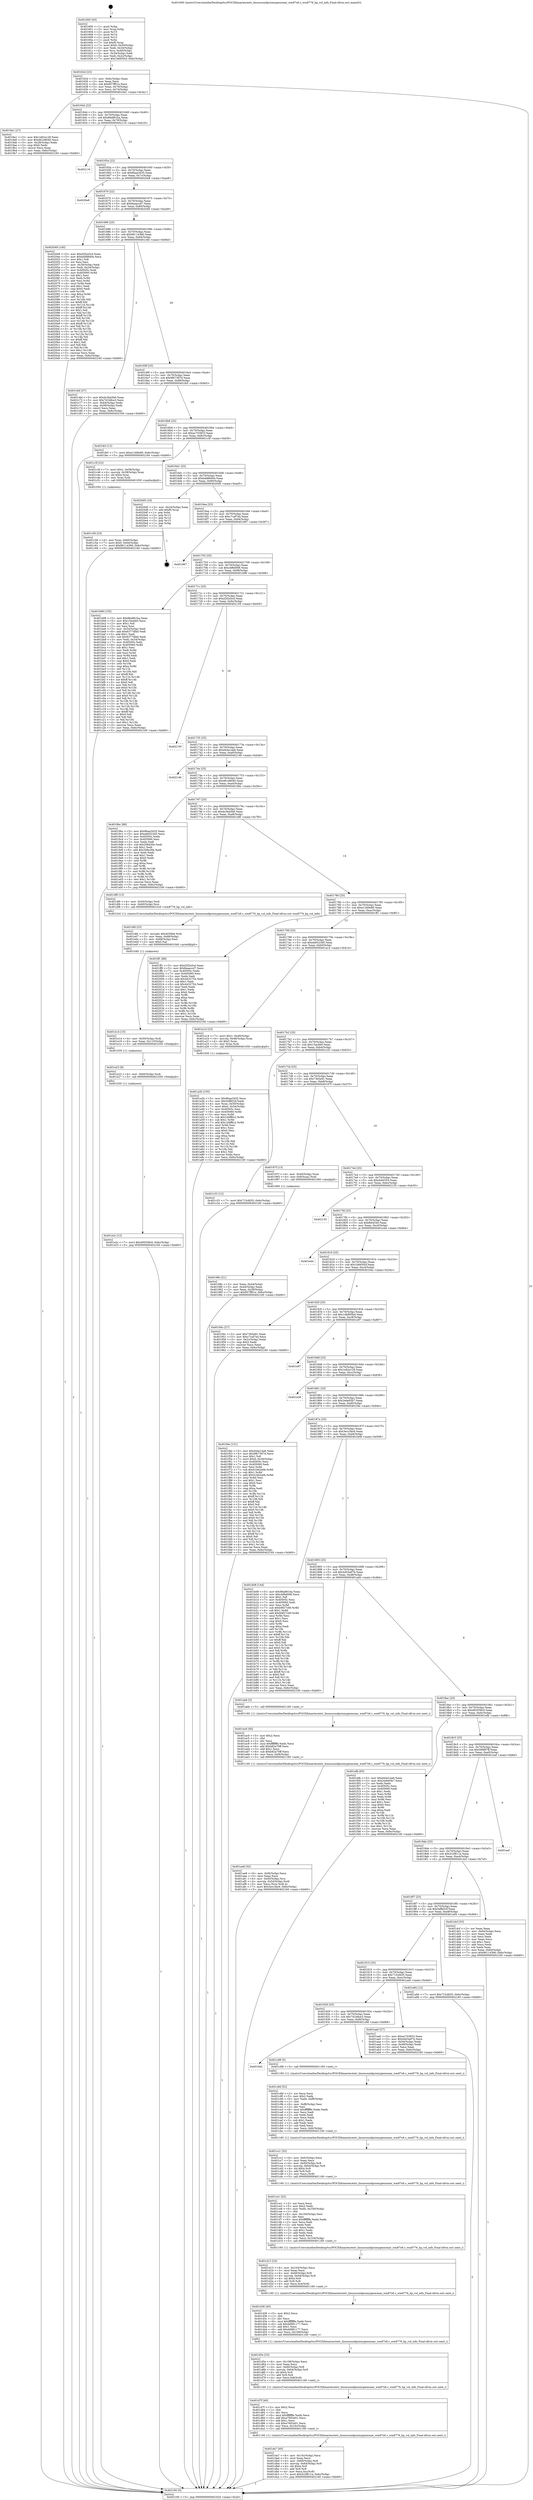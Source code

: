 digraph "0x401600" {
  label = "0x401600 (/mnt/c/Users/mathe/Desktop/tcc/POCII/binaries/extr_linuxsoundpcioxygenxonar_wm87x6.c_wm8776_hp_vol_info_Final-ollvm.out::main(0))"
  labelloc = "t"
  node[shape=record]

  Entry [label="",width=0.3,height=0.3,shape=circle,fillcolor=black,style=filled]
  "0x40162d" [label="{
     0x40162d [23]\l
     | [instrs]\l
     &nbsp;&nbsp;0x40162d \<+3\>: mov -0x6c(%rbp),%eax\l
     &nbsp;&nbsp;0x401630 \<+2\>: mov %eax,%ecx\l
     &nbsp;&nbsp;0x401632 \<+6\>: sub $0x857ff01e,%ecx\l
     &nbsp;&nbsp;0x401638 \<+3\>: mov %eax,-0x70(%rbp)\l
     &nbsp;&nbsp;0x40163b \<+3\>: mov %ecx,-0x74(%rbp)\l
     &nbsp;&nbsp;0x40163e \<+6\>: je 00000000004019a1 \<main+0x3a1\>\l
  }"]
  "0x4019a1" [label="{
     0x4019a1 [27]\l
     | [instrs]\l
     &nbsp;&nbsp;0x4019a1 \<+5\>: mov $0x1e82a128,%eax\l
     &nbsp;&nbsp;0x4019a6 \<+5\>: mov $0xd61e8040,%ecx\l
     &nbsp;&nbsp;0x4019ab \<+3\>: mov -0x28(%rbp),%edx\l
     &nbsp;&nbsp;0x4019ae \<+3\>: cmp $0x0,%edx\l
     &nbsp;&nbsp;0x4019b1 \<+3\>: cmove %ecx,%eax\l
     &nbsp;&nbsp;0x4019b4 \<+3\>: mov %eax,-0x6c(%rbp)\l
     &nbsp;&nbsp;0x4019b7 \<+5\>: jmp 0000000000402160 \<main+0xb60\>\l
  }"]
  "0x401644" [label="{
     0x401644 [22]\l
     | [instrs]\l
     &nbsp;&nbsp;0x401644 \<+5\>: jmp 0000000000401649 \<main+0x49\>\l
     &nbsp;&nbsp;0x401649 \<+3\>: mov -0x70(%rbp),%eax\l
     &nbsp;&nbsp;0x40164c \<+5\>: sub $0x86a861ba,%eax\l
     &nbsp;&nbsp;0x401651 \<+3\>: mov %eax,-0x78(%rbp)\l
     &nbsp;&nbsp;0x401654 \<+6\>: je 0000000000402116 \<main+0xb16\>\l
  }"]
  Exit [label="",width=0.3,height=0.3,shape=circle,fillcolor=black,style=filled,peripheries=2]
  "0x402116" [label="{
     0x402116\l
  }", style=dashed]
  "0x40165a" [label="{
     0x40165a [22]\l
     | [instrs]\l
     &nbsp;&nbsp;0x40165a \<+5\>: jmp 000000000040165f \<main+0x5f\>\l
     &nbsp;&nbsp;0x40165f \<+3\>: mov -0x70(%rbp),%eax\l
     &nbsp;&nbsp;0x401662 \<+5\>: sub $0x8baa3435,%eax\l
     &nbsp;&nbsp;0x401667 \<+3\>: mov %eax,-0x7c(%rbp)\l
     &nbsp;&nbsp;0x40166a \<+6\>: je 00000000004020e8 \<main+0xae8\>\l
  }"]
  "0x401e2c" [label="{
     0x401e2c [12]\l
     | [instrs]\l
     &nbsp;&nbsp;0x401e2c \<+7\>: movl $0x495558c0,-0x6c(%rbp)\l
     &nbsp;&nbsp;0x401e33 \<+5\>: jmp 0000000000402160 \<main+0xb60\>\l
  }"]
  "0x4020e8" [label="{
     0x4020e8\l
  }", style=dashed]
  "0x401670" [label="{
     0x401670 [22]\l
     | [instrs]\l
     &nbsp;&nbsp;0x401670 \<+5\>: jmp 0000000000401675 \<main+0x75\>\l
     &nbsp;&nbsp;0x401675 \<+3\>: mov -0x70(%rbp),%eax\l
     &nbsp;&nbsp;0x401678 \<+5\>: sub $0x8eaaccd7,%eax\l
     &nbsp;&nbsp;0x40167d \<+3\>: mov %eax,-0x80(%rbp)\l
     &nbsp;&nbsp;0x401680 \<+6\>: je 0000000000402049 \<main+0xa49\>\l
  }"]
  "0x401e23" [label="{
     0x401e23 [9]\l
     | [instrs]\l
     &nbsp;&nbsp;0x401e23 \<+4\>: mov -0x60(%rbp),%rdi\l
     &nbsp;&nbsp;0x401e27 \<+5\>: call 0000000000401030 \<free@plt\>\l
     | [calls]\l
     &nbsp;&nbsp;0x401030 \{1\} (unknown)\l
  }"]
  "0x402049" [label="{
     0x402049 [140]\l
     | [instrs]\l
     &nbsp;&nbsp;0x402049 \<+5\>: mov $0xd2f2a5cd,%eax\l
     &nbsp;&nbsp;0x40204e \<+5\>: mov $0xbdd8840e,%ecx\l
     &nbsp;&nbsp;0x402053 \<+2\>: mov $0x1,%dl\l
     &nbsp;&nbsp;0x402055 \<+2\>: xor %esi,%esi\l
     &nbsp;&nbsp;0x402057 \<+3\>: mov -0x30(%rbp),%edi\l
     &nbsp;&nbsp;0x40205a \<+3\>: mov %edi,-0x24(%rbp)\l
     &nbsp;&nbsp;0x40205d \<+7\>: mov 0x40505c,%edi\l
     &nbsp;&nbsp;0x402064 \<+8\>: mov 0x405060,%r8d\l
     &nbsp;&nbsp;0x40206c \<+3\>: sub $0x1,%esi\l
     &nbsp;&nbsp;0x40206f \<+3\>: mov %edi,%r9d\l
     &nbsp;&nbsp;0x402072 \<+3\>: add %esi,%r9d\l
     &nbsp;&nbsp;0x402075 \<+4\>: imul %r9d,%edi\l
     &nbsp;&nbsp;0x402079 \<+3\>: and $0x1,%edi\l
     &nbsp;&nbsp;0x40207c \<+3\>: cmp $0x0,%edi\l
     &nbsp;&nbsp;0x40207f \<+4\>: sete %r10b\l
     &nbsp;&nbsp;0x402083 \<+4\>: cmp $0xa,%r8d\l
     &nbsp;&nbsp;0x402087 \<+4\>: setl %r11b\l
     &nbsp;&nbsp;0x40208b \<+3\>: mov %r10b,%bl\l
     &nbsp;&nbsp;0x40208e \<+3\>: xor $0xff,%bl\l
     &nbsp;&nbsp;0x402091 \<+3\>: mov %r11b,%r14b\l
     &nbsp;&nbsp;0x402094 \<+4\>: xor $0xff,%r14b\l
     &nbsp;&nbsp;0x402098 \<+3\>: xor $0x1,%dl\l
     &nbsp;&nbsp;0x40209b \<+3\>: mov %bl,%r15b\l
     &nbsp;&nbsp;0x40209e \<+4\>: and $0xff,%r15b\l
     &nbsp;&nbsp;0x4020a2 \<+3\>: and %dl,%r10b\l
     &nbsp;&nbsp;0x4020a5 \<+3\>: mov %r14b,%r12b\l
     &nbsp;&nbsp;0x4020a8 \<+4\>: and $0xff,%r12b\l
     &nbsp;&nbsp;0x4020ac \<+3\>: and %dl,%r11b\l
     &nbsp;&nbsp;0x4020af \<+3\>: or %r10b,%r15b\l
     &nbsp;&nbsp;0x4020b2 \<+3\>: or %r11b,%r12b\l
     &nbsp;&nbsp;0x4020b5 \<+3\>: xor %r12b,%r15b\l
     &nbsp;&nbsp;0x4020b8 \<+3\>: or %r14b,%bl\l
     &nbsp;&nbsp;0x4020bb \<+3\>: xor $0xff,%bl\l
     &nbsp;&nbsp;0x4020be \<+3\>: or $0x1,%dl\l
     &nbsp;&nbsp;0x4020c1 \<+2\>: and %dl,%bl\l
     &nbsp;&nbsp;0x4020c3 \<+3\>: or %bl,%r15b\l
     &nbsp;&nbsp;0x4020c6 \<+4\>: test $0x1,%r15b\l
     &nbsp;&nbsp;0x4020ca \<+3\>: cmovne %ecx,%eax\l
     &nbsp;&nbsp;0x4020cd \<+3\>: mov %eax,-0x6c(%rbp)\l
     &nbsp;&nbsp;0x4020d0 \<+5\>: jmp 0000000000402160 \<main+0xb60\>\l
  }"]
  "0x401686" [label="{
     0x401686 [25]\l
     | [instrs]\l
     &nbsp;&nbsp;0x401686 \<+5\>: jmp 000000000040168b \<main+0x8b\>\l
     &nbsp;&nbsp;0x40168b \<+3\>: mov -0x70(%rbp),%eax\l
     &nbsp;&nbsp;0x40168e \<+5\>: sub $0x96114366,%eax\l
     &nbsp;&nbsp;0x401693 \<+6\>: mov %eax,-0x84(%rbp)\l
     &nbsp;&nbsp;0x401699 \<+6\>: je 0000000000401c6d \<main+0x66d\>\l
  }"]
  "0x401e14" [label="{
     0x401e14 [15]\l
     | [instrs]\l
     &nbsp;&nbsp;0x401e14 \<+4\>: mov -0x50(%rbp),%rdi\l
     &nbsp;&nbsp;0x401e18 \<+6\>: mov %eax,-0x110(%rbp)\l
     &nbsp;&nbsp;0x401e1e \<+5\>: call 0000000000401030 \<free@plt\>\l
     | [calls]\l
     &nbsp;&nbsp;0x401030 \{1\} (unknown)\l
  }"]
  "0x401c6d" [label="{
     0x401c6d [27]\l
     | [instrs]\l
     &nbsp;&nbsp;0x401c6d \<+5\>: mov $0xdc3ba5b6,%eax\l
     &nbsp;&nbsp;0x401c72 \<+5\>: mov $0x7d1b8ce3,%ecx\l
     &nbsp;&nbsp;0x401c77 \<+3\>: mov -0x64(%rbp),%edx\l
     &nbsp;&nbsp;0x401c7a \<+3\>: cmp -0x58(%rbp),%edx\l
     &nbsp;&nbsp;0x401c7d \<+3\>: cmovl %ecx,%eax\l
     &nbsp;&nbsp;0x401c80 \<+3\>: mov %eax,-0x6c(%rbp)\l
     &nbsp;&nbsp;0x401c83 \<+5\>: jmp 0000000000402160 \<main+0xb60\>\l
  }"]
  "0x40169f" [label="{
     0x40169f [25]\l
     | [instrs]\l
     &nbsp;&nbsp;0x40169f \<+5\>: jmp 00000000004016a4 \<main+0xa4\>\l
     &nbsp;&nbsp;0x4016a4 \<+3\>: mov -0x70(%rbp),%eax\l
     &nbsp;&nbsp;0x4016a7 \<+5\>: sub $0x9fb7387d,%eax\l
     &nbsp;&nbsp;0x4016ac \<+6\>: mov %eax,-0x88(%rbp)\l
     &nbsp;&nbsp;0x4016b2 \<+6\>: je 0000000000401fe5 \<main+0x9e5\>\l
  }"]
  "0x401dfd" [label="{
     0x401dfd [23]\l
     | [instrs]\l
     &nbsp;&nbsp;0x401dfd \<+10\>: movabs $0x4030b6,%rdi\l
     &nbsp;&nbsp;0x401e07 \<+3\>: mov %eax,-0x68(%rbp)\l
     &nbsp;&nbsp;0x401e0a \<+3\>: mov -0x68(%rbp),%esi\l
     &nbsp;&nbsp;0x401e0d \<+2\>: mov $0x0,%al\l
     &nbsp;&nbsp;0x401e0f \<+5\>: call 0000000000401040 \<printf@plt\>\l
     | [calls]\l
     &nbsp;&nbsp;0x401040 \{1\} (unknown)\l
  }"]
  "0x401fe5" [label="{
     0x401fe5 [12]\l
     | [instrs]\l
     &nbsp;&nbsp;0x401fe5 \<+7\>: movl $0xe1269e80,-0x6c(%rbp)\l
     &nbsp;&nbsp;0x401fec \<+5\>: jmp 0000000000402160 \<main+0xb60\>\l
  }"]
  "0x4016b8" [label="{
     0x4016b8 [25]\l
     | [instrs]\l
     &nbsp;&nbsp;0x4016b8 \<+5\>: jmp 00000000004016bd \<main+0xbd\>\l
     &nbsp;&nbsp;0x4016bd \<+3\>: mov -0x70(%rbp),%eax\l
     &nbsp;&nbsp;0x4016c0 \<+5\>: sub $0xac703833,%eax\l
     &nbsp;&nbsp;0x4016c5 \<+6\>: mov %eax,-0x8c(%rbp)\l
     &nbsp;&nbsp;0x4016cb \<+6\>: je 0000000000401c3f \<main+0x63f\>\l
  }"]
  "0x401da7" [label="{
     0x401da7 [40]\l
     | [instrs]\l
     &nbsp;&nbsp;0x401da7 \<+6\>: mov -0x10c(%rbp),%ecx\l
     &nbsp;&nbsp;0x401dad \<+3\>: imul %eax,%ecx\l
     &nbsp;&nbsp;0x401db0 \<+4\>: mov -0x60(%rbp),%r8\l
     &nbsp;&nbsp;0x401db4 \<+4\>: movslq -0x64(%rbp),%r9\l
     &nbsp;&nbsp;0x401db8 \<+4\>: shl $0x4,%r9\l
     &nbsp;&nbsp;0x401dbc \<+3\>: add %r9,%r8\l
     &nbsp;&nbsp;0x401dbf \<+4\>: mov %ecx,0xc(%r8)\l
     &nbsp;&nbsp;0x401dc3 \<+7\>: movl $0x5c2f811a,-0x6c(%rbp)\l
     &nbsp;&nbsp;0x401dca \<+5\>: jmp 0000000000402160 \<main+0xb60\>\l
  }"]
  "0x401c3f" [label="{
     0x401c3f [23]\l
     | [instrs]\l
     &nbsp;&nbsp;0x401c3f \<+7\>: movl $0x1,-0x58(%rbp)\l
     &nbsp;&nbsp;0x401c46 \<+4\>: movslq -0x58(%rbp),%rax\l
     &nbsp;&nbsp;0x401c4a \<+4\>: shl $0x4,%rax\l
     &nbsp;&nbsp;0x401c4e \<+3\>: mov %rax,%rdi\l
     &nbsp;&nbsp;0x401c51 \<+5\>: call 0000000000401050 \<malloc@plt\>\l
     | [calls]\l
     &nbsp;&nbsp;0x401050 \{1\} (unknown)\l
  }"]
  "0x4016d1" [label="{
     0x4016d1 [25]\l
     | [instrs]\l
     &nbsp;&nbsp;0x4016d1 \<+5\>: jmp 00000000004016d6 \<main+0xd6\>\l
     &nbsp;&nbsp;0x4016d6 \<+3\>: mov -0x70(%rbp),%eax\l
     &nbsp;&nbsp;0x4016d9 \<+5\>: sub $0xbdd8840e,%eax\l
     &nbsp;&nbsp;0x4016de \<+6\>: mov %eax,-0x90(%rbp)\l
     &nbsp;&nbsp;0x4016e4 \<+6\>: je 00000000004020d5 \<main+0xad5\>\l
  }"]
  "0x401d7f" [label="{
     0x401d7f [40]\l
     | [instrs]\l
     &nbsp;&nbsp;0x401d7f \<+5\>: mov $0x2,%ecx\l
     &nbsp;&nbsp;0x401d84 \<+1\>: cltd\l
     &nbsp;&nbsp;0x401d85 \<+2\>: idiv %ecx\l
     &nbsp;&nbsp;0x401d87 \<+6\>: imul $0xfffffffe,%edx,%ecx\l
     &nbsp;&nbsp;0x401d8d \<+6\>: add $0xe7602e01,%ecx\l
     &nbsp;&nbsp;0x401d93 \<+3\>: add $0x1,%ecx\l
     &nbsp;&nbsp;0x401d96 \<+6\>: sub $0xe7602e01,%ecx\l
     &nbsp;&nbsp;0x401d9c \<+6\>: mov %ecx,-0x10c(%rbp)\l
     &nbsp;&nbsp;0x401da2 \<+5\>: call 0000000000401160 \<next_i\>\l
     | [calls]\l
     &nbsp;&nbsp;0x401160 \{1\} (/mnt/c/Users/mathe/Desktop/tcc/POCII/binaries/extr_linuxsoundpcioxygenxonar_wm87x6.c_wm8776_hp_vol_info_Final-ollvm.out::next_i)\l
  }"]
  "0x4020d5" [label="{
     0x4020d5 [19]\l
     | [instrs]\l
     &nbsp;&nbsp;0x4020d5 \<+3\>: mov -0x24(%rbp),%eax\l
     &nbsp;&nbsp;0x4020d8 \<+7\>: add $0xf0,%rsp\l
     &nbsp;&nbsp;0x4020df \<+1\>: pop %rbx\l
     &nbsp;&nbsp;0x4020e0 \<+2\>: pop %r12\l
     &nbsp;&nbsp;0x4020e2 \<+2\>: pop %r14\l
     &nbsp;&nbsp;0x4020e4 \<+2\>: pop %r15\l
     &nbsp;&nbsp;0x4020e6 \<+1\>: pop %rbp\l
     &nbsp;&nbsp;0x4020e7 \<+1\>: ret\l
  }"]
  "0x4016ea" [label="{
     0x4016ea [25]\l
     | [instrs]\l
     &nbsp;&nbsp;0x4016ea \<+5\>: jmp 00000000004016ef \<main+0xef\>\l
     &nbsp;&nbsp;0x4016ef \<+3\>: mov -0x70(%rbp),%eax\l
     &nbsp;&nbsp;0x4016f2 \<+5\>: sub $0xc7caf7a4,%eax\l
     &nbsp;&nbsp;0x4016f7 \<+6\>: mov %eax,-0x94(%rbp)\l
     &nbsp;&nbsp;0x4016fd \<+6\>: je 0000000000401967 \<main+0x367\>\l
  }"]
  "0x401d5e" [label="{
     0x401d5e [33]\l
     | [instrs]\l
     &nbsp;&nbsp;0x401d5e \<+6\>: mov -0x108(%rbp),%ecx\l
     &nbsp;&nbsp;0x401d64 \<+3\>: imul %eax,%ecx\l
     &nbsp;&nbsp;0x401d67 \<+4\>: mov -0x60(%rbp),%r8\l
     &nbsp;&nbsp;0x401d6b \<+4\>: movslq -0x64(%rbp),%r9\l
     &nbsp;&nbsp;0x401d6f \<+4\>: shl $0x4,%r9\l
     &nbsp;&nbsp;0x401d73 \<+3\>: add %r9,%r8\l
     &nbsp;&nbsp;0x401d76 \<+4\>: mov %ecx,0x8(%r8)\l
     &nbsp;&nbsp;0x401d7a \<+5\>: call 0000000000401160 \<next_i\>\l
     | [calls]\l
     &nbsp;&nbsp;0x401160 \{1\} (/mnt/c/Users/mathe/Desktop/tcc/POCII/binaries/extr_linuxsoundpcioxygenxonar_wm87x6.c_wm8776_hp_vol_info_Final-ollvm.out::next_i)\l
  }"]
  "0x401967" [label="{
     0x401967\l
  }", style=dashed]
  "0x401703" [label="{
     0x401703 [25]\l
     | [instrs]\l
     &nbsp;&nbsp;0x401703 \<+5\>: jmp 0000000000401708 \<main+0x108\>\l
     &nbsp;&nbsp;0x401708 \<+3\>: mov -0x70(%rbp),%eax\l
     &nbsp;&nbsp;0x40170b \<+5\>: sub $0xcbf6d008,%eax\l
     &nbsp;&nbsp;0x401710 \<+6\>: mov %eax,-0x98(%rbp)\l
     &nbsp;&nbsp;0x401716 \<+6\>: je 0000000000401b98 \<main+0x598\>\l
  }"]
  "0x401d36" [label="{
     0x401d36 [40]\l
     | [instrs]\l
     &nbsp;&nbsp;0x401d36 \<+5\>: mov $0x2,%ecx\l
     &nbsp;&nbsp;0x401d3b \<+1\>: cltd\l
     &nbsp;&nbsp;0x401d3c \<+2\>: idiv %ecx\l
     &nbsp;&nbsp;0x401d3e \<+6\>: imul $0xfffffffe,%edx,%ecx\l
     &nbsp;&nbsp;0x401d44 \<+6\>: sub $0xdd981177,%ecx\l
     &nbsp;&nbsp;0x401d4a \<+3\>: add $0x1,%ecx\l
     &nbsp;&nbsp;0x401d4d \<+6\>: add $0xdd981177,%ecx\l
     &nbsp;&nbsp;0x401d53 \<+6\>: mov %ecx,-0x108(%rbp)\l
     &nbsp;&nbsp;0x401d59 \<+5\>: call 0000000000401160 \<next_i\>\l
     | [calls]\l
     &nbsp;&nbsp;0x401160 \{1\} (/mnt/c/Users/mathe/Desktop/tcc/POCII/binaries/extr_linuxsoundpcioxygenxonar_wm87x6.c_wm8776_hp_vol_info_Final-ollvm.out::next_i)\l
  }"]
  "0x401b98" [label="{
     0x401b98 [155]\l
     | [instrs]\l
     &nbsp;&nbsp;0x401b98 \<+5\>: mov $0x86a861ba,%eax\l
     &nbsp;&nbsp;0x401b9d \<+5\>: mov $0x15acbb0,%ecx\l
     &nbsp;&nbsp;0x401ba2 \<+2\>: mov $0x1,%dl\l
     &nbsp;&nbsp;0x401ba4 \<+2\>: xor %esi,%esi\l
     &nbsp;&nbsp;0x401ba6 \<+3\>: mov -0x54(%rbp),%edi\l
     &nbsp;&nbsp;0x401ba9 \<+6\>: add $0x6377dfa0,%edi\l
     &nbsp;&nbsp;0x401baf \<+3\>: add $0x1,%edi\l
     &nbsp;&nbsp;0x401bb2 \<+6\>: sub $0x6377dfa0,%edi\l
     &nbsp;&nbsp;0x401bb8 \<+3\>: mov %edi,-0x54(%rbp)\l
     &nbsp;&nbsp;0x401bbb \<+7\>: mov 0x40505c,%edi\l
     &nbsp;&nbsp;0x401bc2 \<+8\>: mov 0x405060,%r8d\l
     &nbsp;&nbsp;0x401bca \<+3\>: sub $0x1,%esi\l
     &nbsp;&nbsp;0x401bcd \<+3\>: mov %edi,%r9d\l
     &nbsp;&nbsp;0x401bd0 \<+3\>: add %esi,%r9d\l
     &nbsp;&nbsp;0x401bd3 \<+4\>: imul %r9d,%edi\l
     &nbsp;&nbsp;0x401bd7 \<+3\>: and $0x1,%edi\l
     &nbsp;&nbsp;0x401bda \<+3\>: cmp $0x0,%edi\l
     &nbsp;&nbsp;0x401bdd \<+4\>: sete %r10b\l
     &nbsp;&nbsp;0x401be1 \<+4\>: cmp $0xa,%r8d\l
     &nbsp;&nbsp;0x401be5 \<+4\>: setl %r11b\l
     &nbsp;&nbsp;0x401be9 \<+3\>: mov %r10b,%bl\l
     &nbsp;&nbsp;0x401bec \<+3\>: xor $0xff,%bl\l
     &nbsp;&nbsp;0x401bef \<+3\>: mov %r11b,%r14b\l
     &nbsp;&nbsp;0x401bf2 \<+4\>: xor $0xff,%r14b\l
     &nbsp;&nbsp;0x401bf6 \<+3\>: xor $0x0,%dl\l
     &nbsp;&nbsp;0x401bf9 \<+3\>: mov %bl,%r15b\l
     &nbsp;&nbsp;0x401bfc \<+4\>: and $0x0,%r15b\l
     &nbsp;&nbsp;0x401c00 \<+3\>: and %dl,%r10b\l
     &nbsp;&nbsp;0x401c03 \<+3\>: mov %r14b,%r12b\l
     &nbsp;&nbsp;0x401c06 \<+4\>: and $0x0,%r12b\l
     &nbsp;&nbsp;0x401c0a \<+3\>: and %dl,%r11b\l
     &nbsp;&nbsp;0x401c0d \<+3\>: or %r10b,%r15b\l
     &nbsp;&nbsp;0x401c10 \<+3\>: or %r11b,%r12b\l
     &nbsp;&nbsp;0x401c13 \<+3\>: xor %r12b,%r15b\l
     &nbsp;&nbsp;0x401c16 \<+3\>: or %r14b,%bl\l
     &nbsp;&nbsp;0x401c19 \<+3\>: xor $0xff,%bl\l
     &nbsp;&nbsp;0x401c1c \<+3\>: or $0x0,%dl\l
     &nbsp;&nbsp;0x401c1f \<+2\>: and %dl,%bl\l
     &nbsp;&nbsp;0x401c21 \<+3\>: or %bl,%r15b\l
     &nbsp;&nbsp;0x401c24 \<+4\>: test $0x1,%r15b\l
     &nbsp;&nbsp;0x401c28 \<+3\>: cmovne %ecx,%eax\l
     &nbsp;&nbsp;0x401c2b \<+3\>: mov %eax,-0x6c(%rbp)\l
     &nbsp;&nbsp;0x401c2e \<+5\>: jmp 0000000000402160 \<main+0xb60\>\l
  }"]
  "0x40171c" [label="{
     0x40171c [25]\l
     | [instrs]\l
     &nbsp;&nbsp;0x40171c \<+5\>: jmp 0000000000401721 \<main+0x121\>\l
     &nbsp;&nbsp;0x401721 \<+3\>: mov -0x70(%rbp),%eax\l
     &nbsp;&nbsp;0x401724 \<+5\>: sub $0xd2f2a5cd,%eax\l
     &nbsp;&nbsp;0x401729 \<+6\>: mov %eax,-0x9c(%rbp)\l
     &nbsp;&nbsp;0x40172f \<+6\>: je 0000000000402159 \<main+0xb59\>\l
  }"]
  "0x401d15" [label="{
     0x401d15 [33]\l
     | [instrs]\l
     &nbsp;&nbsp;0x401d15 \<+6\>: mov -0x104(%rbp),%ecx\l
     &nbsp;&nbsp;0x401d1b \<+3\>: imul %eax,%ecx\l
     &nbsp;&nbsp;0x401d1e \<+4\>: mov -0x60(%rbp),%r8\l
     &nbsp;&nbsp;0x401d22 \<+4\>: movslq -0x64(%rbp),%r9\l
     &nbsp;&nbsp;0x401d26 \<+4\>: shl $0x4,%r9\l
     &nbsp;&nbsp;0x401d2a \<+3\>: add %r9,%r8\l
     &nbsp;&nbsp;0x401d2d \<+4\>: mov %ecx,0x4(%r8)\l
     &nbsp;&nbsp;0x401d31 \<+5\>: call 0000000000401160 \<next_i\>\l
     | [calls]\l
     &nbsp;&nbsp;0x401160 \{1\} (/mnt/c/Users/mathe/Desktop/tcc/POCII/binaries/extr_linuxsoundpcioxygenxonar_wm87x6.c_wm8776_hp_vol_info_Final-ollvm.out::next_i)\l
  }"]
  "0x402159" [label="{
     0x402159\l
  }", style=dashed]
  "0x401735" [label="{
     0x401735 [25]\l
     | [instrs]\l
     &nbsp;&nbsp;0x401735 \<+5\>: jmp 000000000040173a \<main+0x13a\>\l
     &nbsp;&nbsp;0x40173a \<+3\>: mov -0x70(%rbp),%eax\l
     &nbsp;&nbsp;0x40173d \<+5\>: sub $0xd44a14a6,%eax\l
     &nbsp;&nbsp;0x401742 \<+6\>: mov %eax,-0xa0(%rbp)\l
     &nbsp;&nbsp;0x401748 \<+6\>: je 0000000000402146 \<main+0xb46\>\l
  }"]
  "0x401ce1" [label="{
     0x401ce1 [52]\l
     | [instrs]\l
     &nbsp;&nbsp;0x401ce1 \<+2\>: xor %ecx,%ecx\l
     &nbsp;&nbsp;0x401ce3 \<+5\>: mov $0x2,%edx\l
     &nbsp;&nbsp;0x401ce8 \<+6\>: mov %edx,-0x100(%rbp)\l
     &nbsp;&nbsp;0x401cee \<+1\>: cltd\l
     &nbsp;&nbsp;0x401cef \<+6\>: mov -0x100(%rbp),%esi\l
     &nbsp;&nbsp;0x401cf5 \<+2\>: idiv %esi\l
     &nbsp;&nbsp;0x401cf7 \<+6\>: imul $0xfffffffe,%edx,%edx\l
     &nbsp;&nbsp;0x401cfd \<+2\>: mov %ecx,%edi\l
     &nbsp;&nbsp;0x401cff \<+2\>: sub %edx,%edi\l
     &nbsp;&nbsp;0x401d01 \<+2\>: mov %ecx,%edx\l
     &nbsp;&nbsp;0x401d03 \<+3\>: sub $0x1,%edx\l
     &nbsp;&nbsp;0x401d06 \<+2\>: add %edx,%edi\l
     &nbsp;&nbsp;0x401d08 \<+2\>: sub %edi,%ecx\l
     &nbsp;&nbsp;0x401d0a \<+6\>: mov %ecx,-0x104(%rbp)\l
     &nbsp;&nbsp;0x401d10 \<+5\>: call 0000000000401160 \<next_i\>\l
     | [calls]\l
     &nbsp;&nbsp;0x401160 \{1\} (/mnt/c/Users/mathe/Desktop/tcc/POCII/binaries/extr_linuxsoundpcioxygenxonar_wm87x6.c_wm8776_hp_vol_info_Final-ollvm.out::next_i)\l
  }"]
  "0x402146" [label="{
     0x402146\l
  }", style=dashed]
  "0x40174e" [label="{
     0x40174e [25]\l
     | [instrs]\l
     &nbsp;&nbsp;0x40174e \<+5\>: jmp 0000000000401753 \<main+0x153\>\l
     &nbsp;&nbsp;0x401753 \<+3\>: mov -0x70(%rbp),%eax\l
     &nbsp;&nbsp;0x401756 \<+5\>: sub $0xd61e8040,%eax\l
     &nbsp;&nbsp;0x40175b \<+6\>: mov %eax,-0xa4(%rbp)\l
     &nbsp;&nbsp;0x401761 \<+6\>: je 00000000004019bc \<main+0x3bc\>\l
  }"]
  "0x401cc1" [label="{
     0x401cc1 [32]\l
     | [instrs]\l
     &nbsp;&nbsp;0x401cc1 \<+6\>: mov -0xfc(%rbp),%ecx\l
     &nbsp;&nbsp;0x401cc7 \<+3\>: imul %eax,%ecx\l
     &nbsp;&nbsp;0x401cca \<+4\>: mov -0x60(%rbp),%r8\l
     &nbsp;&nbsp;0x401cce \<+4\>: movslq -0x64(%rbp),%r9\l
     &nbsp;&nbsp;0x401cd2 \<+4\>: shl $0x4,%r9\l
     &nbsp;&nbsp;0x401cd6 \<+3\>: add %r9,%r8\l
     &nbsp;&nbsp;0x401cd9 \<+3\>: mov %ecx,(%r8)\l
     &nbsp;&nbsp;0x401cdc \<+5\>: call 0000000000401160 \<next_i\>\l
     | [calls]\l
     &nbsp;&nbsp;0x401160 \{1\} (/mnt/c/Users/mathe/Desktop/tcc/POCII/binaries/extr_linuxsoundpcioxygenxonar_wm87x6.c_wm8776_hp_vol_info_Final-ollvm.out::next_i)\l
  }"]
  "0x4019bc" [label="{
     0x4019bc [88]\l
     | [instrs]\l
     &nbsp;&nbsp;0x4019bc \<+5\>: mov $0x8baa3435,%eax\l
     &nbsp;&nbsp;0x4019c1 \<+5\>: mov $0xeb6523d5,%ecx\l
     &nbsp;&nbsp;0x4019c6 \<+7\>: mov 0x40505c,%edx\l
     &nbsp;&nbsp;0x4019cd \<+7\>: mov 0x405060,%esi\l
     &nbsp;&nbsp;0x4019d4 \<+2\>: mov %edx,%edi\l
     &nbsp;&nbsp;0x4019d6 \<+6\>: sub $0x208a30e,%edi\l
     &nbsp;&nbsp;0x4019dc \<+3\>: sub $0x1,%edi\l
     &nbsp;&nbsp;0x4019df \<+6\>: add $0x208a30e,%edi\l
     &nbsp;&nbsp;0x4019e5 \<+3\>: imul %edi,%edx\l
     &nbsp;&nbsp;0x4019e8 \<+3\>: and $0x1,%edx\l
     &nbsp;&nbsp;0x4019eb \<+3\>: cmp $0x0,%edx\l
     &nbsp;&nbsp;0x4019ee \<+4\>: sete %r8b\l
     &nbsp;&nbsp;0x4019f2 \<+3\>: cmp $0xa,%esi\l
     &nbsp;&nbsp;0x4019f5 \<+4\>: setl %r9b\l
     &nbsp;&nbsp;0x4019f9 \<+3\>: mov %r8b,%r10b\l
     &nbsp;&nbsp;0x4019fc \<+3\>: and %r9b,%r10b\l
     &nbsp;&nbsp;0x4019ff \<+3\>: xor %r9b,%r8b\l
     &nbsp;&nbsp;0x401a02 \<+3\>: or %r8b,%r10b\l
     &nbsp;&nbsp;0x401a05 \<+4\>: test $0x1,%r10b\l
     &nbsp;&nbsp;0x401a09 \<+3\>: cmovne %ecx,%eax\l
     &nbsp;&nbsp;0x401a0c \<+3\>: mov %eax,-0x6c(%rbp)\l
     &nbsp;&nbsp;0x401a0f \<+5\>: jmp 0000000000402160 \<main+0xb60\>\l
  }"]
  "0x401767" [label="{
     0x401767 [25]\l
     | [instrs]\l
     &nbsp;&nbsp;0x401767 \<+5\>: jmp 000000000040176c \<main+0x16c\>\l
     &nbsp;&nbsp;0x40176c \<+3\>: mov -0x70(%rbp),%eax\l
     &nbsp;&nbsp;0x40176f \<+5\>: sub $0xdc3ba5b6,%eax\l
     &nbsp;&nbsp;0x401774 \<+6\>: mov %eax,-0xa8(%rbp)\l
     &nbsp;&nbsp;0x40177a \<+6\>: je 0000000000401df0 \<main+0x7f0\>\l
  }"]
  "0x401c8d" [label="{
     0x401c8d [52]\l
     | [instrs]\l
     &nbsp;&nbsp;0x401c8d \<+2\>: xor %ecx,%ecx\l
     &nbsp;&nbsp;0x401c8f \<+5\>: mov $0x2,%edx\l
     &nbsp;&nbsp;0x401c94 \<+6\>: mov %edx,-0xf8(%rbp)\l
     &nbsp;&nbsp;0x401c9a \<+1\>: cltd\l
     &nbsp;&nbsp;0x401c9b \<+6\>: mov -0xf8(%rbp),%esi\l
     &nbsp;&nbsp;0x401ca1 \<+2\>: idiv %esi\l
     &nbsp;&nbsp;0x401ca3 \<+6\>: imul $0xfffffffe,%edx,%edx\l
     &nbsp;&nbsp;0x401ca9 \<+2\>: mov %ecx,%edi\l
     &nbsp;&nbsp;0x401cab \<+2\>: sub %edx,%edi\l
     &nbsp;&nbsp;0x401cad \<+2\>: mov %ecx,%edx\l
     &nbsp;&nbsp;0x401caf \<+3\>: sub $0x1,%edx\l
     &nbsp;&nbsp;0x401cb2 \<+2\>: add %edx,%edi\l
     &nbsp;&nbsp;0x401cb4 \<+2\>: sub %edi,%ecx\l
     &nbsp;&nbsp;0x401cb6 \<+6\>: mov %ecx,-0xfc(%rbp)\l
     &nbsp;&nbsp;0x401cbc \<+5\>: call 0000000000401160 \<next_i\>\l
     | [calls]\l
     &nbsp;&nbsp;0x401160 \{1\} (/mnt/c/Users/mathe/Desktop/tcc/POCII/binaries/extr_linuxsoundpcioxygenxonar_wm87x6.c_wm8776_hp_vol_info_Final-ollvm.out::next_i)\l
  }"]
  "0x401df0" [label="{
     0x401df0 [13]\l
     | [instrs]\l
     &nbsp;&nbsp;0x401df0 \<+4\>: mov -0x50(%rbp),%rdi\l
     &nbsp;&nbsp;0x401df4 \<+4\>: mov -0x60(%rbp),%rsi\l
     &nbsp;&nbsp;0x401df8 \<+5\>: call 00000000004015c0 \<wm8776_hp_vol_info\>\l
     | [calls]\l
     &nbsp;&nbsp;0x4015c0 \{1\} (/mnt/c/Users/mathe/Desktop/tcc/POCII/binaries/extr_linuxsoundpcioxygenxonar_wm87x6.c_wm8776_hp_vol_info_Final-ollvm.out::wm8776_hp_vol_info)\l
  }"]
  "0x401780" [label="{
     0x401780 [25]\l
     | [instrs]\l
     &nbsp;&nbsp;0x401780 \<+5\>: jmp 0000000000401785 \<main+0x185\>\l
     &nbsp;&nbsp;0x401785 \<+3\>: mov -0x70(%rbp),%eax\l
     &nbsp;&nbsp;0x401788 \<+5\>: sub $0xe1269e80,%eax\l
     &nbsp;&nbsp;0x40178d \<+6\>: mov %eax,-0xac(%rbp)\l
     &nbsp;&nbsp;0x401793 \<+6\>: je 0000000000401ff1 \<main+0x9f1\>\l
  }"]
  "0x401942" [label="{
     0x401942\l
  }", style=dashed]
  "0x401ff1" [label="{
     0x401ff1 [88]\l
     | [instrs]\l
     &nbsp;&nbsp;0x401ff1 \<+5\>: mov $0xd2f2a5cd,%eax\l
     &nbsp;&nbsp;0x401ff6 \<+5\>: mov $0x8eaaccd7,%ecx\l
     &nbsp;&nbsp;0x401ffb \<+7\>: mov 0x40505c,%edx\l
     &nbsp;&nbsp;0x402002 \<+7\>: mov 0x405060,%esi\l
     &nbsp;&nbsp;0x402009 \<+2\>: mov %edx,%edi\l
     &nbsp;&nbsp;0x40200b \<+6\>: add $0x4432754,%edi\l
     &nbsp;&nbsp;0x402011 \<+3\>: sub $0x1,%edi\l
     &nbsp;&nbsp;0x402014 \<+6\>: sub $0x4432754,%edi\l
     &nbsp;&nbsp;0x40201a \<+3\>: imul %edi,%edx\l
     &nbsp;&nbsp;0x40201d \<+3\>: and $0x1,%edx\l
     &nbsp;&nbsp;0x402020 \<+3\>: cmp $0x0,%edx\l
     &nbsp;&nbsp;0x402023 \<+4\>: sete %r8b\l
     &nbsp;&nbsp;0x402027 \<+3\>: cmp $0xa,%esi\l
     &nbsp;&nbsp;0x40202a \<+4\>: setl %r9b\l
     &nbsp;&nbsp;0x40202e \<+3\>: mov %r8b,%r10b\l
     &nbsp;&nbsp;0x402031 \<+3\>: and %r9b,%r10b\l
     &nbsp;&nbsp;0x402034 \<+3\>: xor %r9b,%r8b\l
     &nbsp;&nbsp;0x402037 \<+3\>: or %r8b,%r10b\l
     &nbsp;&nbsp;0x40203a \<+4\>: test $0x1,%r10b\l
     &nbsp;&nbsp;0x40203e \<+3\>: cmovne %ecx,%eax\l
     &nbsp;&nbsp;0x402041 \<+3\>: mov %eax,-0x6c(%rbp)\l
     &nbsp;&nbsp;0x402044 \<+5\>: jmp 0000000000402160 \<main+0xb60\>\l
  }"]
  "0x401799" [label="{
     0x401799 [25]\l
     | [instrs]\l
     &nbsp;&nbsp;0x401799 \<+5\>: jmp 000000000040179e \<main+0x19e\>\l
     &nbsp;&nbsp;0x40179e \<+3\>: mov -0x70(%rbp),%eax\l
     &nbsp;&nbsp;0x4017a1 \<+5\>: sub $0xeb6523d5,%eax\l
     &nbsp;&nbsp;0x4017a6 \<+6\>: mov %eax,-0xb0(%rbp)\l
     &nbsp;&nbsp;0x4017ac \<+6\>: je 0000000000401a14 \<main+0x414\>\l
  }"]
  "0x401c88" [label="{
     0x401c88 [5]\l
     | [instrs]\l
     &nbsp;&nbsp;0x401c88 \<+5\>: call 0000000000401160 \<next_i\>\l
     | [calls]\l
     &nbsp;&nbsp;0x401160 \{1\} (/mnt/c/Users/mathe/Desktop/tcc/POCII/binaries/extr_linuxsoundpcioxygenxonar_wm87x6.c_wm8776_hp_vol_info_Final-ollvm.out::next_i)\l
  }"]
  "0x401a14" [label="{
     0x401a14 [23]\l
     | [instrs]\l
     &nbsp;&nbsp;0x401a14 \<+7\>: movl $0x1,-0x48(%rbp)\l
     &nbsp;&nbsp;0x401a1b \<+4\>: movslq -0x48(%rbp),%rax\l
     &nbsp;&nbsp;0x401a1f \<+4\>: shl $0x2,%rax\l
     &nbsp;&nbsp;0x401a23 \<+3\>: mov %rax,%rdi\l
     &nbsp;&nbsp;0x401a26 \<+5\>: call 0000000000401050 \<malloc@plt\>\l
     | [calls]\l
     &nbsp;&nbsp;0x401050 \{1\} (unknown)\l
  }"]
  "0x4017b2" [label="{
     0x4017b2 [25]\l
     | [instrs]\l
     &nbsp;&nbsp;0x4017b2 \<+5\>: jmp 00000000004017b7 \<main+0x1b7\>\l
     &nbsp;&nbsp;0x4017b7 \<+3\>: mov -0x70(%rbp),%eax\l
     &nbsp;&nbsp;0x4017ba \<+5\>: sub $0x15acbb0,%eax\l
     &nbsp;&nbsp;0x4017bf \<+6\>: mov %eax,-0xb4(%rbp)\l
     &nbsp;&nbsp;0x4017c5 \<+6\>: je 0000000000401c33 \<main+0x633\>\l
  }"]
  "0x401c56" [label="{
     0x401c56 [23]\l
     | [instrs]\l
     &nbsp;&nbsp;0x401c56 \<+4\>: mov %rax,-0x60(%rbp)\l
     &nbsp;&nbsp;0x401c5a \<+7\>: movl $0x0,-0x64(%rbp)\l
     &nbsp;&nbsp;0x401c61 \<+7\>: movl $0x96114366,-0x6c(%rbp)\l
     &nbsp;&nbsp;0x401c68 \<+5\>: jmp 0000000000402160 \<main+0xb60\>\l
  }"]
  "0x401c33" [label="{
     0x401c33 [12]\l
     | [instrs]\l
     &nbsp;&nbsp;0x401c33 \<+7\>: movl $0x715cfd35,-0x6c(%rbp)\l
     &nbsp;&nbsp;0x401c3a \<+5\>: jmp 0000000000402160 \<main+0xb60\>\l
  }"]
  "0x4017cb" [label="{
     0x4017cb [25]\l
     | [instrs]\l
     &nbsp;&nbsp;0x4017cb \<+5\>: jmp 00000000004017d0 \<main+0x1d0\>\l
     &nbsp;&nbsp;0x4017d0 \<+3\>: mov -0x70(%rbp),%eax\l
     &nbsp;&nbsp;0x4017d3 \<+5\>: sub $0x73b5e91,%eax\l
     &nbsp;&nbsp;0x4017d8 \<+6\>: mov %eax,-0xb8(%rbp)\l
     &nbsp;&nbsp;0x4017de \<+6\>: je 000000000040197f \<main+0x37f\>\l
  }"]
  "0x401ae8" [label="{
     0x401ae8 [32]\l
     | [instrs]\l
     &nbsp;&nbsp;0x401ae8 \<+6\>: mov -0xf4(%rbp),%ecx\l
     &nbsp;&nbsp;0x401aee \<+3\>: imul %eax,%ecx\l
     &nbsp;&nbsp;0x401af1 \<+4\>: mov -0x50(%rbp),%rsi\l
     &nbsp;&nbsp;0x401af5 \<+4\>: movslq -0x54(%rbp),%rdi\l
     &nbsp;&nbsp;0x401af9 \<+3\>: mov %ecx,(%rsi,%rdi,4)\l
     &nbsp;&nbsp;0x401afc \<+7\>: movl $0x3ecc3bc6,-0x6c(%rbp)\l
     &nbsp;&nbsp;0x401b03 \<+5\>: jmp 0000000000402160 \<main+0xb60\>\l
  }"]
  "0x40197f" [label="{
     0x40197f [13]\l
     | [instrs]\l
     &nbsp;&nbsp;0x40197f \<+4\>: mov -0x40(%rbp),%rax\l
     &nbsp;&nbsp;0x401983 \<+4\>: mov 0x8(%rax),%rdi\l
     &nbsp;&nbsp;0x401987 \<+5\>: call 0000000000401060 \<atoi@plt\>\l
     | [calls]\l
     &nbsp;&nbsp;0x401060 \{1\} (unknown)\l
  }"]
  "0x4017e4" [label="{
     0x4017e4 [25]\l
     | [instrs]\l
     &nbsp;&nbsp;0x4017e4 \<+5\>: jmp 00000000004017e9 \<main+0x1e9\>\l
     &nbsp;&nbsp;0x4017e9 \<+3\>: mov -0x70(%rbp),%eax\l
     &nbsp;&nbsp;0x4017ec \<+5\>: sub $0xdcb0354,%eax\l
     &nbsp;&nbsp;0x4017f1 \<+6\>: mov %eax,-0xbc(%rbp)\l
     &nbsp;&nbsp;0x4017f7 \<+6\>: je 0000000000402135 \<main+0xb35\>\l
  }"]
  "0x401ac0" [label="{
     0x401ac0 [40]\l
     | [instrs]\l
     &nbsp;&nbsp;0x401ac0 \<+5\>: mov $0x2,%ecx\l
     &nbsp;&nbsp;0x401ac5 \<+1\>: cltd\l
     &nbsp;&nbsp;0x401ac6 \<+2\>: idiv %ecx\l
     &nbsp;&nbsp;0x401ac8 \<+6\>: imul $0xfffffffe,%edx,%ecx\l
     &nbsp;&nbsp;0x401ace \<+6\>: add $0xb82a70ff,%ecx\l
     &nbsp;&nbsp;0x401ad4 \<+3\>: add $0x1,%ecx\l
     &nbsp;&nbsp;0x401ad7 \<+6\>: sub $0xb82a70ff,%ecx\l
     &nbsp;&nbsp;0x401add \<+6\>: mov %ecx,-0xf4(%rbp)\l
     &nbsp;&nbsp;0x401ae3 \<+5\>: call 0000000000401160 \<next_i\>\l
     | [calls]\l
     &nbsp;&nbsp;0x401160 \{1\} (/mnt/c/Users/mathe/Desktop/tcc/POCII/binaries/extr_linuxsoundpcioxygenxonar_wm87x6.c_wm8776_hp_vol_info_Final-ollvm.out::next_i)\l
  }"]
  "0x402135" [label="{
     0x402135\l
  }", style=dashed]
  "0x4017fd" [label="{
     0x4017fd [25]\l
     | [instrs]\l
     &nbsp;&nbsp;0x4017fd \<+5\>: jmp 0000000000401802 \<main+0x202\>\l
     &nbsp;&nbsp;0x401802 \<+3\>: mov -0x70(%rbp),%eax\l
     &nbsp;&nbsp;0x401805 \<+5\>: sub $0xfb64540,%eax\l
     &nbsp;&nbsp;0x40180a \<+6\>: mov %eax,-0xc0(%rbp)\l
     &nbsp;&nbsp;0x401810 \<+6\>: je 0000000000401e44 \<main+0x844\>\l
  }"]
  "0x401929" [label="{
     0x401929 [25]\l
     | [instrs]\l
     &nbsp;&nbsp;0x401929 \<+5\>: jmp 000000000040192e \<main+0x32e\>\l
     &nbsp;&nbsp;0x40192e \<+3\>: mov -0x70(%rbp),%eax\l
     &nbsp;&nbsp;0x401931 \<+5\>: sub $0x7d1b8ce3,%eax\l
     &nbsp;&nbsp;0x401936 \<+6\>: mov %eax,-0xf0(%rbp)\l
     &nbsp;&nbsp;0x40193c \<+6\>: je 0000000000401c88 \<main+0x688\>\l
  }"]
  "0x401e44" [label="{
     0x401e44\l
  }", style=dashed]
  "0x401816" [label="{
     0x401816 [25]\l
     | [instrs]\l
     &nbsp;&nbsp;0x401816 \<+5\>: jmp 000000000040181b \<main+0x21b\>\l
     &nbsp;&nbsp;0x40181b \<+3\>: mov -0x70(%rbp),%eax\l
     &nbsp;&nbsp;0x40181e \<+5\>: sub $0x1b6650cf,%eax\l
     &nbsp;&nbsp;0x401823 \<+6\>: mov %eax,-0xc4(%rbp)\l
     &nbsp;&nbsp;0x401829 \<+6\>: je 000000000040194c \<main+0x34c\>\l
  }"]
  "0x401aa0" [label="{
     0x401aa0 [27]\l
     | [instrs]\l
     &nbsp;&nbsp;0x401aa0 \<+5\>: mov $0xac703833,%eax\l
     &nbsp;&nbsp;0x401aa5 \<+5\>: mov $0x4403a97b,%ecx\l
     &nbsp;&nbsp;0x401aaa \<+3\>: mov -0x54(%rbp),%edx\l
     &nbsp;&nbsp;0x401aad \<+3\>: cmp -0x48(%rbp),%edx\l
     &nbsp;&nbsp;0x401ab0 \<+3\>: cmovl %ecx,%eax\l
     &nbsp;&nbsp;0x401ab3 \<+3\>: mov %eax,-0x6c(%rbp)\l
     &nbsp;&nbsp;0x401ab6 \<+5\>: jmp 0000000000402160 \<main+0xb60\>\l
  }"]
  "0x40194c" [label="{
     0x40194c [27]\l
     | [instrs]\l
     &nbsp;&nbsp;0x40194c \<+5\>: mov $0x73b5e91,%eax\l
     &nbsp;&nbsp;0x401951 \<+5\>: mov $0xc7caf7a4,%ecx\l
     &nbsp;&nbsp;0x401956 \<+3\>: mov -0x2c(%rbp),%edx\l
     &nbsp;&nbsp;0x401959 \<+3\>: cmp $0x2,%edx\l
     &nbsp;&nbsp;0x40195c \<+3\>: cmovne %ecx,%eax\l
     &nbsp;&nbsp;0x40195f \<+3\>: mov %eax,-0x6c(%rbp)\l
     &nbsp;&nbsp;0x401962 \<+5\>: jmp 0000000000402160 \<main+0xb60\>\l
  }"]
  "0x40182f" [label="{
     0x40182f [25]\l
     | [instrs]\l
     &nbsp;&nbsp;0x40182f \<+5\>: jmp 0000000000401834 \<main+0x234\>\l
     &nbsp;&nbsp;0x401834 \<+3\>: mov -0x70(%rbp),%eax\l
     &nbsp;&nbsp;0x401837 \<+5\>: sub $0x1db895bd,%eax\l
     &nbsp;&nbsp;0x40183c \<+6\>: mov %eax,-0xc8(%rbp)\l
     &nbsp;&nbsp;0x401842 \<+6\>: je 0000000000401e97 \<main+0x897\>\l
  }"]
  "0x402160" [label="{
     0x402160 [5]\l
     | [instrs]\l
     &nbsp;&nbsp;0x402160 \<+5\>: jmp 000000000040162d \<main+0x2d\>\l
  }"]
  "0x401600" [label="{
     0x401600 [45]\l
     | [instrs]\l
     &nbsp;&nbsp;0x401600 \<+1\>: push %rbp\l
     &nbsp;&nbsp;0x401601 \<+3\>: mov %rsp,%rbp\l
     &nbsp;&nbsp;0x401604 \<+2\>: push %r15\l
     &nbsp;&nbsp;0x401606 \<+2\>: push %r14\l
     &nbsp;&nbsp;0x401608 \<+2\>: push %r12\l
     &nbsp;&nbsp;0x40160a \<+1\>: push %rbx\l
     &nbsp;&nbsp;0x40160b \<+7\>: sub $0xf0,%rsp\l
     &nbsp;&nbsp;0x401612 \<+7\>: movl $0x0,-0x30(%rbp)\l
     &nbsp;&nbsp;0x401619 \<+3\>: mov %edi,-0x34(%rbp)\l
     &nbsp;&nbsp;0x40161c \<+4\>: mov %rsi,-0x40(%rbp)\l
     &nbsp;&nbsp;0x401620 \<+3\>: mov -0x34(%rbp),%edi\l
     &nbsp;&nbsp;0x401623 \<+3\>: mov %edi,-0x2c(%rbp)\l
     &nbsp;&nbsp;0x401626 \<+7\>: movl $0x1b6650cf,-0x6c(%rbp)\l
  }"]
  "0x40198c" [label="{
     0x40198c [21]\l
     | [instrs]\l
     &nbsp;&nbsp;0x40198c \<+3\>: mov %eax,-0x44(%rbp)\l
     &nbsp;&nbsp;0x40198f \<+3\>: mov -0x44(%rbp),%eax\l
     &nbsp;&nbsp;0x401992 \<+3\>: mov %eax,-0x28(%rbp)\l
     &nbsp;&nbsp;0x401995 \<+7\>: movl $0x857ff01e,-0x6c(%rbp)\l
     &nbsp;&nbsp;0x40199c \<+5\>: jmp 0000000000402160 \<main+0xb60\>\l
  }"]
  "0x401a2b" [label="{
     0x401a2b [105]\l
     | [instrs]\l
     &nbsp;&nbsp;0x401a2b \<+5\>: mov $0x8baa3435,%ecx\l
     &nbsp;&nbsp;0x401a30 \<+5\>: mov $0x5effd32f,%edx\l
     &nbsp;&nbsp;0x401a35 \<+4\>: mov %rax,-0x50(%rbp)\l
     &nbsp;&nbsp;0x401a39 \<+7\>: movl $0x0,-0x54(%rbp)\l
     &nbsp;&nbsp;0x401a40 \<+7\>: mov 0x40505c,%esi\l
     &nbsp;&nbsp;0x401a47 \<+8\>: mov 0x405060,%r8d\l
     &nbsp;&nbsp;0x401a4f \<+3\>: mov %esi,%r9d\l
     &nbsp;&nbsp;0x401a52 \<+7\>: sub $0x1d4ff6c2,%r9d\l
     &nbsp;&nbsp;0x401a59 \<+4\>: sub $0x1,%r9d\l
     &nbsp;&nbsp;0x401a5d \<+7\>: add $0x1d4ff6c2,%r9d\l
     &nbsp;&nbsp;0x401a64 \<+4\>: imul %r9d,%esi\l
     &nbsp;&nbsp;0x401a68 \<+3\>: and $0x1,%esi\l
     &nbsp;&nbsp;0x401a6b \<+3\>: cmp $0x0,%esi\l
     &nbsp;&nbsp;0x401a6e \<+4\>: sete %r10b\l
     &nbsp;&nbsp;0x401a72 \<+4\>: cmp $0xa,%r8d\l
     &nbsp;&nbsp;0x401a76 \<+4\>: setl %r11b\l
     &nbsp;&nbsp;0x401a7a \<+3\>: mov %r10b,%bl\l
     &nbsp;&nbsp;0x401a7d \<+3\>: and %r11b,%bl\l
     &nbsp;&nbsp;0x401a80 \<+3\>: xor %r11b,%r10b\l
     &nbsp;&nbsp;0x401a83 \<+3\>: or %r10b,%bl\l
     &nbsp;&nbsp;0x401a86 \<+3\>: test $0x1,%bl\l
     &nbsp;&nbsp;0x401a89 \<+3\>: cmovne %edx,%ecx\l
     &nbsp;&nbsp;0x401a8c \<+3\>: mov %ecx,-0x6c(%rbp)\l
     &nbsp;&nbsp;0x401a8f \<+5\>: jmp 0000000000402160 \<main+0xb60\>\l
  }"]
  "0x401910" [label="{
     0x401910 [25]\l
     | [instrs]\l
     &nbsp;&nbsp;0x401910 \<+5\>: jmp 0000000000401915 \<main+0x315\>\l
     &nbsp;&nbsp;0x401915 \<+3\>: mov -0x70(%rbp),%eax\l
     &nbsp;&nbsp;0x401918 \<+5\>: sub $0x715cfd35,%eax\l
     &nbsp;&nbsp;0x40191d \<+6\>: mov %eax,-0xec(%rbp)\l
     &nbsp;&nbsp;0x401923 \<+6\>: je 0000000000401aa0 \<main+0x4a0\>\l
  }"]
  "0x401e97" [label="{
     0x401e97\l
  }", style=dashed]
  "0x401848" [label="{
     0x401848 [25]\l
     | [instrs]\l
     &nbsp;&nbsp;0x401848 \<+5\>: jmp 000000000040184d \<main+0x24d\>\l
     &nbsp;&nbsp;0x40184d \<+3\>: mov -0x70(%rbp),%eax\l
     &nbsp;&nbsp;0x401850 \<+5\>: sub $0x1e82a128,%eax\l
     &nbsp;&nbsp;0x401855 \<+6\>: mov %eax,-0xcc(%rbp)\l
     &nbsp;&nbsp;0x40185b \<+6\>: je 0000000000401e38 \<main+0x838\>\l
  }"]
  "0x401a94" [label="{
     0x401a94 [12]\l
     | [instrs]\l
     &nbsp;&nbsp;0x401a94 \<+7\>: movl $0x715cfd35,-0x6c(%rbp)\l
     &nbsp;&nbsp;0x401a9b \<+5\>: jmp 0000000000402160 \<main+0xb60\>\l
  }"]
  "0x401e38" [label="{
     0x401e38\l
  }", style=dashed]
  "0x401861" [label="{
     0x401861 [25]\l
     | [instrs]\l
     &nbsp;&nbsp;0x401861 \<+5\>: jmp 0000000000401866 \<main+0x266\>\l
     &nbsp;&nbsp;0x401866 \<+3\>: mov -0x70(%rbp),%eax\l
     &nbsp;&nbsp;0x401869 \<+5\>: sub $0x2ede93b7,%eax\l
     &nbsp;&nbsp;0x40186e \<+6\>: mov %eax,-0xd0(%rbp)\l
     &nbsp;&nbsp;0x401874 \<+6\>: je 0000000000401f4e \<main+0x94e\>\l
  }"]
  "0x4018f7" [label="{
     0x4018f7 [25]\l
     | [instrs]\l
     &nbsp;&nbsp;0x4018f7 \<+5\>: jmp 00000000004018fc \<main+0x2fc\>\l
     &nbsp;&nbsp;0x4018fc \<+3\>: mov -0x70(%rbp),%eax\l
     &nbsp;&nbsp;0x4018ff \<+5\>: sub $0x5effd32f,%eax\l
     &nbsp;&nbsp;0x401904 \<+6\>: mov %eax,-0xe8(%rbp)\l
     &nbsp;&nbsp;0x40190a \<+6\>: je 0000000000401a94 \<main+0x494\>\l
  }"]
  "0x401f4e" [label="{
     0x401f4e [151]\l
     | [instrs]\l
     &nbsp;&nbsp;0x401f4e \<+5\>: mov $0xd44a14a6,%eax\l
     &nbsp;&nbsp;0x401f53 \<+5\>: mov $0x9fb7387d,%ecx\l
     &nbsp;&nbsp;0x401f58 \<+2\>: mov $0x1,%dl\l
     &nbsp;&nbsp;0x401f5a \<+7\>: movl $0x0,-0x30(%rbp)\l
     &nbsp;&nbsp;0x401f61 \<+7\>: mov 0x40505c,%esi\l
     &nbsp;&nbsp;0x401f68 \<+7\>: mov 0x405060,%edi\l
     &nbsp;&nbsp;0x401f6f \<+3\>: mov %esi,%r8d\l
     &nbsp;&nbsp;0x401f72 \<+7\>: sub $0x41bb2a0b,%r8d\l
     &nbsp;&nbsp;0x401f79 \<+4\>: sub $0x1,%r8d\l
     &nbsp;&nbsp;0x401f7d \<+7\>: add $0x41bb2a0b,%r8d\l
     &nbsp;&nbsp;0x401f84 \<+4\>: imul %r8d,%esi\l
     &nbsp;&nbsp;0x401f88 \<+3\>: and $0x1,%esi\l
     &nbsp;&nbsp;0x401f8b \<+3\>: cmp $0x0,%esi\l
     &nbsp;&nbsp;0x401f8e \<+4\>: sete %r9b\l
     &nbsp;&nbsp;0x401f92 \<+3\>: cmp $0xa,%edi\l
     &nbsp;&nbsp;0x401f95 \<+4\>: setl %r10b\l
     &nbsp;&nbsp;0x401f99 \<+3\>: mov %r9b,%r11b\l
     &nbsp;&nbsp;0x401f9c \<+4\>: xor $0xff,%r11b\l
     &nbsp;&nbsp;0x401fa0 \<+3\>: mov %r10b,%bl\l
     &nbsp;&nbsp;0x401fa3 \<+3\>: xor $0xff,%bl\l
     &nbsp;&nbsp;0x401fa6 \<+3\>: xor $0x0,%dl\l
     &nbsp;&nbsp;0x401fa9 \<+3\>: mov %r11b,%r14b\l
     &nbsp;&nbsp;0x401fac \<+4\>: and $0x0,%r14b\l
     &nbsp;&nbsp;0x401fb0 \<+3\>: and %dl,%r9b\l
     &nbsp;&nbsp;0x401fb3 \<+3\>: mov %bl,%r15b\l
     &nbsp;&nbsp;0x401fb6 \<+4\>: and $0x0,%r15b\l
     &nbsp;&nbsp;0x401fba \<+3\>: and %dl,%r10b\l
     &nbsp;&nbsp;0x401fbd \<+3\>: or %r9b,%r14b\l
     &nbsp;&nbsp;0x401fc0 \<+3\>: or %r10b,%r15b\l
     &nbsp;&nbsp;0x401fc3 \<+3\>: xor %r15b,%r14b\l
     &nbsp;&nbsp;0x401fc6 \<+3\>: or %bl,%r11b\l
     &nbsp;&nbsp;0x401fc9 \<+4\>: xor $0xff,%r11b\l
     &nbsp;&nbsp;0x401fcd \<+3\>: or $0x0,%dl\l
     &nbsp;&nbsp;0x401fd0 \<+3\>: and %dl,%r11b\l
     &nbsp;&nbsp;0x401fd3 \<+3\>: or %r11b,%r14b\l
     &nbsp;&nbsp;0x401fd6 \<+4\>: test $0x1,%r14b\l
     &nbsp;&nbsp;0x401fda \<+3\>: cmovne %ecx,%eax\l
     &nbsp;&nbsp;0x401fdd \<+3\>: mov %eax,-0x6c(%rbp)\l
     &nbsp;&nbsp;0x401fe0 \<+5\>: jmp 0000000000402160 \<main+0xb60\>\l
  }"]
  "0x40187a" [label="{
     0x40187a [25]\l
     | [instrs]\l
     &nbsp;&nbsp;0x40187a \<+5\>: jmp 000000000040187f \<main+0x27f\>\l
     &nbsp;&nbsp;0x40187f \<+3\>: mov -0x70(%rbp),%eax\l
     &nbsp;&nbsp;0x401882 \<+5\>: sub $0x3ecc3bc6,%eax\l
     &nbsp;&nbsp;0x401887 \<+6\>: mov %eax,-0xd4(%rbp)\l
     &nbsp;&nbsp;0x40188d \<+6\>: je 0000000000401b08 \<main+0x508\>\l
  }"]
  "0x401dcf" [label="{
     0x401dcf [33]\l
     | [instrs]\l
     &nbsp;&nbsp;0x401dcf \<+2\>: xor %eax,%eax\l
     &nbsp;&nbsp;0x401dd1 \<+3\>: mov -0x64(%rbp),%ecx\l
     &nbsp;&nbsp;0x401dd4 \<+2\>: mov %eax,%edx\l
     &nbsp;&nbsp;0x401dd6 \<+2\>: sub %ecx,%edx\l
     &nbsp;&nbsp;0x401dd8 \<+2\>: mov %eax,%ecx\l
     &nbsp;&nbsp;0x401dda \<+3\>: sub $0x1,%ecx\l
     &nbsp;&nbsp;0x401ddd \<+2\>: add %ecx,%edx\l
     &nbsp;&nbsp;0x401ddf \<+2\>: sub %edx,%eax\l
     &nbsp;&nbsp;0x401de1 \<+3\>: mov %eax,-0x64(%rbp)\l
     &nbsp;&nbsp;0x401de4 \<+7\>: movl $0x96114366,-0x6c(%rbp)\l
     &nbsp;&nbsp;0x401deb \<+5\>: jmp 0000000000402160 \<main+0xb60\>\l
  }"]
  "0x401b08" [label="{
     0x401b08 [144]\l
     | [instrs]\l
     &nbsp;&nbsp;0x401b08 \<+5\>: mov $0x86a861ba,%eax\l
     &nbsp;&nbsp;0x401b0d \<+5\>: mov $0xcbf6d008,%ecx\l
     &nbsp;&nbsp;0x401b12 \<+2\>: mov $0x1,%dl\l
     &nbsp;&nbsp;0x401b14 \<+7\>: mov 0x40505c,%esi\l
     &nbsp;&nbsp;0x401b1b \<+7\>: mov 0x405060,%edi\l
     &nbsp;&nbsp;0x401b22 \<+3\>: mov %esi,%r8d\l
     &nbsp;&nbsp;0x401b25 \<+7\>: sub $0xb9f27c49,%r8d\l
     &nbsp;&nbsp;0x401b2c \<+4\>: sub $0x1,%r8d\l
     &nbsp;&nbsp;0x401b30 \<+7\>: add $0xb9f27c49,%r8d\l
     &nbsp;&nbsp;0x401b37 \<+4\>: imul %r8d,%esi\l
     &nbsp;&nbsp;0x401b3b \<+3\>: and $0x1,%esi\l
     &nbsp;&nbsp;0x401b3e \<+3\>: cmp $0x0,%esi\l
     &nbsp;&nbsp;0x401b41 \<+4\>: sete %r9b\l
     &nbsp;&nbsp;0x401b45 \<+3\>: cmp $0xa,%edi\l
     &nbsp;&nbsp;0x401b48 \<+4\>: setl %r10b\l
     &nbsp;&nbsp;0x401b4c \<+3\>: mov %r9b,%r11b\l
     &nbsp;&nbsp;0x401b4f \<+4\>: xor $0xff,%r11b\l
     &nbsp;&nbsp;0x401b53 \<+3\>: mov %r10b,%bl\l
     &nbsp;&nbsp;0x401b56 \<+3\>: xor $0xff,%bl\l
     &nbsp;&nbsp;0x401b59 \<+3\>: xor $0x0,%dl\l
     &nbsp;&nbsp;0x401b5c \<+3\>: mov %r11b,%r14b\l
     &nbsp;&nbsp;0x401b5f \<+4\>: and $0x0,%r14b\l
     &nbsp;&nbsp;0x401b63 \<+3\>: and %dl,%r9b\l
     &nbsp;&nbsp;0x401b66 \<+3\>: mov %bl,%r15b\l
     &nbsp;&nbsp;0x401b69 \<+4\>: and $0x0,%r15b\l
     &nbsp;&nbsp;0x401b6d \<+3\>: and %dl,%r10b\l
     &nbsp;&nbsp;0x401b70 \<+3\>: or %r9b,%r14b\l
     &nbsp;&nbsp;0x401b73 \<+3\>: or %r10b,%r15b\l
     &nbsp;&nbsp;0x401b76 \<+3\>: xor %r15b,%r14b\l
     &nbsp;&nbsp;0x401b79 \<+3\>: or %bl,%r11b\l
     &nbsp;&nbsp;0x401b7c \<+4\>: xor $0xff,%r11b\l
     &nbsp;&nbsp;0x401b80 \<+3\>: or $0x0,%dl\l
     &nbsp;&nbsp;0x401b83 \<+3\>: and %dl,%r11b\l
     &nbsp;&nbsp;0x401b86 \<+3\>: or %r11b,%r14b\l
     &nbsp;&nbsp;0x401b89 \<+4\>: test $0x1,%r14b\l
     &nbsp;&nbsp;0x401b8d \<+3\>: cmovne %ecx,%eax\l
     &nbsp;&nbsp;0x401b90 \<+3\>: mov %eax,-0x6c(%rbp)\l
     &nbsp;&nbsp;0x401b93 \<+5\>: jmp 0000000000402160 \<main+0xb60\>\l
  }"]
  "0x401893" [label="{
     0x401893 [25]\l
     | [instrs]\l
     &nbsp;&nbsp;0x401893 \<+5\>: jmp 0000000000401898 \<main+0x298\>\l
     &nbsp;&nbsp;0x401898 \<+3\>: mov -0x70(%rbp),%eax\l
     &nbsp;&nbsp;0x40189b \<+5\>: sub $0x4403a97b,%eax\l
     &nbsp;&nbsp;0x4018a0 \<+6\>: mov %eax,-0xd8(%rbp)\l
     &nbsp;&nbsp;0x4018a6 \<+6\>: je 0000000000401abb \<main+0x4bb\>\l
  }"]
  "0x4018de" [label="{
     0x4018de [25]\l
     | [instrs]\l
     &nbsp;&nbsp;0x4018de \<+5\>: jmp 00000000004018e3 \<main+0x2e3\>\l
     &nbsp;&nbsp;0x4018e3 \<+3\>: mov -0x70(%rbp),%eax\l
     &nbsp;&nbsp;0x4018e6 \<+5\>: sub $0x5c2f811a,%eax\l
     &nbsp;&nbsp;0x4018eb \<+6\>: mov %eax,-0xe4(%rbp)\l
     &nbsp;&nbsp;0x4018f1 \<+6\>: je 0000000000401dcf \<main+0x7cf\>\l
  }"]
  "0x401abb" [label="{
     0x401abb [5]\l
     | [instrs]\l
     &nbsp;&nbsp;0x401abb \<+5\>: call 0000000000401160 \<next_i\>\l
     | [calls]\l
     &nbsp;&nbsp;0x401160 \{1\} (/mnt/c/Users/mathe/Desktop/tcc/POCII/binaries/extr_linuxsoundpcioxygenxonar_wm87x6.c_wm8776_hp_vol_info_Final-ollvm.out::next_i)\l
  }"]
  "0x4018ac" [label="{
     0x4018ac [25]\l
     | [instrs]\l
     &nbsp;&nbsp;0x4018ac \<+5\>: jmp 00000000004018b1 \<main+0x2b1\>\l
     &nbsp;&nbsp;0x4018b1 \<+3\>: mov -0x70(%rbp),%eax\l
     &nbsp;&nbsp;0x4018b4 \<+5\>: sub $0x495558c0,%eax\l
     &nbsp;&nbsp;0x4018b9 \<+6\>: mov %eax,-0xdc(%rbp)\l
     &nbsp;&nbsp;0x4018bf \<+6\>: je 0000000000401efb \<main+0x8fb\>\l
  }"]
  "0x401eef" [label="{
     0x401eef\l
  }", style=dashed]
  "0x401efb" [label="{
     0x401efb [83]\l
     | [instrs]\l
     &nbsp;&nbsp;0x401efb \<+5\>: mov $0xd44a14a6,%eax\l
     &nbsp;&nbsp;0x401f00 \<+5\>: mov $0x2ede93b7,%ecx\l
     &nbsp;&nbsp;0x401f05 \<+2\>: xor %edx,%edx\l
     &nbsp;&nbsp;0x401f07 \<+7\>: mov 0x40505c,%esi\l
     &nbsp;&nbsp;0x401f0e \<+7\>: mov 0x405060,%edi\l
     &nbsp;&nbsp;0x401f15 \<+3\>: sub $0x1,%edx\l
     &nbsp;&nbsp;0x401f18 \<+3\>: mov %esi,%r8d\l
     &nbsp;&nbsp;0x401f1b \<+3\>: add %edx,%r8d\l
     &nbsp;&nbsp;0x401f1e \<+4\>: imul %r8d,%esi\l
     &nbsp;&nbsp;0x401f22 \<+3\>: and $0x1,%esi\l
     &nbsp;&nbsp;0x401f25 \<+3\>: cmp $0x0,%esi\l
     &nbsp;&nbsp;0x401f28 \<+4\>: sete %r9b\l
     &nbsp;&nbsp;0x401f2c \<+3\>: cmp $0xa,%edi\l
     &nbsp;&nbsp;0x401f2f \<+4\>: setl %r10b\l
     &nbsp;&nbsp;0x401f33 \<+3\>: mov %r9b,%r11b\l
     &nbsp;&nbsp;0x401f36 \<+3\>: and %r10b,%r11b\l
     &nbsp;&nbsp;0x401f39 \<+3\>: xor %r10b,%r9b\l
     &nbsp;&nbsp;0x401f3c \<+3\>: or %r9b,%r11b\l
     &nbsp;&nbsp;0x401f3f \<+4\>: test $0x1,%r11b\l
     &nbsp;&nbsp;0x401f43 \<+3\>: cmovne %ecx,%eax\l
     &nbsp;&nbsp;0x401f46 \<+3\>: mov %eax,-0x6c(%rbp)\l
     &nbsp;&nbsp;0x401f49 \<+5\>: jmp 0000000000402160 \<main+0xb60\>\l
  }"]
  "0x4018c5" [label="{
     0x4018c5 [25]\l
     | [instrs]\l
     &nbsp;&nbsp;0x4018c5 \<+5\>: jmp 00000000004018ca \<main+0x2ca\>\l
     &nbsp;&nbsp;0x4018ca \<+3\>: mov -0x70(%rbp),%eax\l
     &nbsp;&nbsp;0x4018cd \<+5\>: sub $0x589f87ff,%eax\l
     &nbsp;&nbsp;0x4018d2 \<+6\>: mov %eax,-0xe0(%rbp)\l
     &nbsp;&nbsp;0x4018d8 \<+6\>: je 0000000000401eef \<main+0x8ef\>\l
  }"]
  Entry -> "0x401600" [label=" 1"]
  "0x40162d" -> "0x4019a1" [label=" 1"]
  "0x40162d" -> "0x401644" [label=" 23"]
  "0x4020d5" -> Exit [label=" 1"]
  "0x401644" -> "0x402116" [label=" 0"]
  "0x401644" -> "0x40165a" [label=" 23"]
  "0x402049" -> "0x402160" [label=" 1"]
  "0x40165a" -> "0x4020e8" [label=" 0"]
  "0x40165a" -> "0x401670" [label=" 23"]
  "0x401ff1" -> "0x402160" [label=" 1"]
  "0x401670" -> "0x402049" [label=" 1"]
  "0x401670" -> "0x401686" [label=" 22"]
  "0x401fe5" -> "0x402160" [label=" 1"]
  "0x401686" -> "0x401c6d" [label=" 2"]
  "0x401686" -> "0x40169f" [label=" 20"]
  "0x401f4e" -> "0x402160" [label=" 1"]
  "0x40169f" -> "0x401fe5" [label=" 1"]
  "0x40169f" -> "0x4016b8" [label=" 19"]
  "0x401efb" -> "0x402160" [label=" 1"]
  "0x4016b8" -> "0x401c3f" [label=" 1"]
  "0x4016b8" -> "0x4016d1" [label=" 18"]
  "0x401e2c" -> "0x402160" [label=" 1"]
  "0x4016d1" -> "0x4020d5" [label=" 1"]
  "0x4016d1" -> "0x4016ea" [label=" 17"]
  "0x401e23" -> "0x401e2c" [label=" 1"]
  "0x4016ea" -> "0x401967" [label=" 0"]
  "0x4016ea" -> "0x401703" [label=" 17"]
  "0x401e14" -> "0x401e23" [label=" 1"]
  "0x401703" -> "0x401b98" [label=" 1"]
  "0x401703" -> "0x40171c" [label=" 16"]
  "0x401dfd" -> "0x401e14" [label=" 1"]
  "0x40171c" -> "0x402159" [label=" 0"]
  "0x40171c" -> "0x401735" [label=" 16"]
  "0x401df0" -> "0x401dfd" [label=" 1"]
  "0x401735" -> "0x402146" [label=" 0"]
  "0x401735" -> "0x40174e" [label=" 16"]
  "0x401dcf" -> "0x402160" [label=" 1"]
  "0x40174e" -> "0x4019bc" [label=" 1"]
  "0x40174e" -> "0x401767" [label=" 15"]
  "0x401da7" -> "0x402160" [label=" 1"]
  "0x401767" -> "0x401df0" [label=" 1"]
  "0x401767" -> "0x401780" [label=" 14"]
  "0x401d7f" -> "0x401da7" [label=" 1"]
  "0x401780" -> "0x401ff1" [label=" 1"]
  "0x401780" -> "0x401799" [label=" 13"]
  "0x401d5e" -> "0x401d7f" [label=" 1"]
  "0x401799" -> "0x401a14" [label=" 1"]
  "0x401799" -> "0x4017b2" [label=" 12"]
  "0x401d36" -> "0x401d5e" [label=" 1"]
  "0x4017b2" -> "0x401c33" [label=" 1"]
  "0x4017b2" -> "0x4017cb" [label=" 11"]
  "0x401ce1" -> "0x401d15" [label=" 1"]
  "0x4017cb" -> "0x40197f" [label=" 1"]
  "0x4017cb" -> "0x4017e4" [label=" 10"]
  "0x401cc1" -> "0x401ce1" [label=" 1"]
  "0x4017e4" -> "0x402135" [label=" 0"]
  "0x4017e4" -> "0x4017fd" [label=" 10"]
  "0x401c8d" -> "0x401cc1" [label=" 1"]
  "0x4017fd" -> "0x401e44" [label=" 0"]
  "0x4017fd" -> "0x401816" [label=" 10"]
  "0x401c88" -> "0x401c8d" [label=" 1"]
  "0x401816" -> "0x40194c" [label=" 1"]
  "0x401816" -> "0x40182f" [label=" 9"]
  "0x40194c" -> "0x402160" [label=" 1"]
  "0x401600" -> "0x40162d" [label=" 1"]
  "0x402160" -> "0x40162d" [label=" 23"]
  "0x40197f" -> "0x40198c" [label=" 1"]
  "0x40198c" -> "0x402160" [label=" 1"]
  "0x4019a1" -> "0x402160" [label=" 1"]
  "0x4019bc" -> "0x402160" [label=" 1"]
  "0x401a14" -> "0x401a2b" [label=" 1"]
  "0x401a2b" -> "0x402160" [label=" 1"]
  "0x401929" -> "0x401942" [label=" 0"]
  "0x40182f" -> "0x401e97" [label=" 0"]
  "0x40182f" -> "0x401848" [label=" 9"]
  "0x401d15" -> "0x401d36" [label=" 1"]
  "0x401848" -> "0x401e38" [label=" 0"]
  "0x401848" -> "0x401861" [label=" 9"]
  "0x401c6d" -> "0x402160" [label=" 2"]
  "0x401861" -> "0x401f4e" [label=" 1"]
  "0x401861" -> "0x40187a" [label=" 8"]
  "0x401c3f" -> "0x401c56" [label=" 1"]
  "0x40187a" -> "0x401b08" [label=" 1"]
  "0x40187a" -> "0x401893" [label=" 7"]
  "0x401c33" -> "0x402160" [label=" 1"]
  "0x401893" -> "0x401abb" [label=" 1"]
  "0x401893" -> "0x4018ac" [label=" 6"]
  "0x401b08" -> "0x402160" [label=" 1"]
  "0x4018ac" -> "0x401efb" [label=" 1"]
  "0x4018ac" -> "0x4018c5" [label=" 5"]
  "0x401ae8" -> "0x402160" [label=" 1"]
  "0x4018c5" -> "0x401eef" [label=" 0"]
  "0x4018c5" -> "0x4018de" [label=" 5"]
  "0x401b98" -> "0x402160" [label=" 1"]
  "0x4018de" -> "0x401dcf" [label=" 1"]
  "0x4018de" -> "0x4018f7" [label=" 4"]
  "0x401c56" -> "0x402160" [label=" 1"]
  "0x4018f7" -> "0x401a94" [label=" 1"]
  "0x4018f7" -> "0x401910" [label=" 3"]
  "0x401a94" -> "0x402160" [label=" 1"]
  "0x401929" -> "0x401c88" [label=" 1"]
  "0x401910" -> "0x401aa0" [label=" 2"]
  "0x401910" -> "0x401929" [label=" 1"]
  "0x401aa0" -> "0x402160" [label=" 2"]
  "0x401abb" -> "0x401ac0" [label=" 1"]
  "0x401ac0" -> "0x401ae8" [label=" 1"]
}
